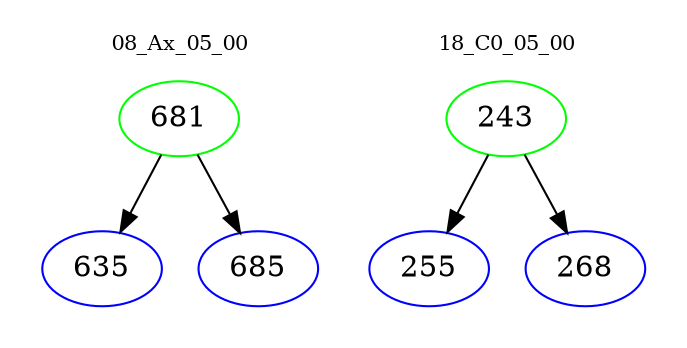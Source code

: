 digraph{
subgraph cluster_0 {
color = white
label = "08_Ax_05_00";
fontsize=10;
T0_681 [label="681", color="green"]
T0_681 -> T0_635 [color="black"]
T0_635 [label="635", color="blue"]
T0_681 -> T0_685 [color="black"]
T0_685 [label="685", color="blue"]
}
subgraph cluster_1 {
color = white
label = "18_C0_05_00";
fontsize=10;
T1_243 [label="243", color="green"]
T1_243 -> T1_255 [color="black"]
T1_255 [label="255", color="blue"]
T1_243 -> T1_268 [color="black"]
T1_268 [label="268", color="blue"]
}
}
